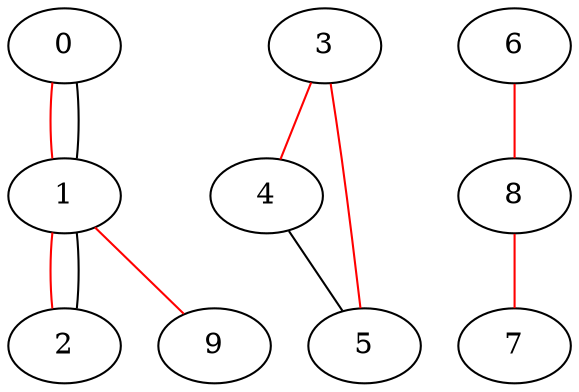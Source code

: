 graph one
{
0 -- 1 [color = red];
1 -- 0 [color = black];
1 -- 2 [color = red];
1 -- 9 [color = red];
2 -- 1 [color = black];
3 -- 4 [color = red];
3 -- 5 [color = red];
4 -- 5 [color = black];
6 -- 8 [color = red];
8 -- 7 [color = red];
}
